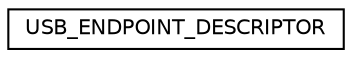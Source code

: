 digraph "Graphical Class Hierarchy"
{
  edge [fontname="Helvetica",fontsize="10",labelfontname="Helvetica",labelfontsize="10"];
  node [fontname="Helvetica",fontsize="10",shape=record];
  rankdir="LR";
  Node1 [label="USB_ENDPOINT_DESCRIPTOR",height=0.2,width=0.4,color="black", fillcolor="white", style="filled",URL="$struct_u_s_b___e_n_d_p_o_i_n_t___d_e_s_c_r_i_p_t_o_r.html"];
}

